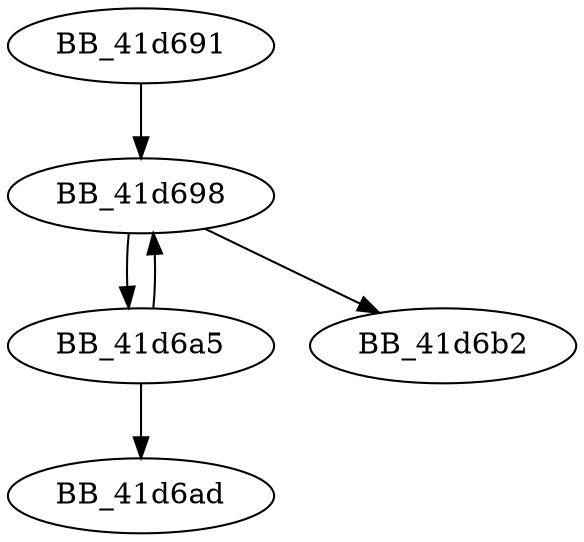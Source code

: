 DiGraph _TestDefaultCountry{
BB_41d691->BB_41d698
BB_41d698->BB_41d6a5
BB_41d698->BB_41d6b2
BB_41d6a5->BB_41d698
BB_41d6a5->BB_41d6ad
}
